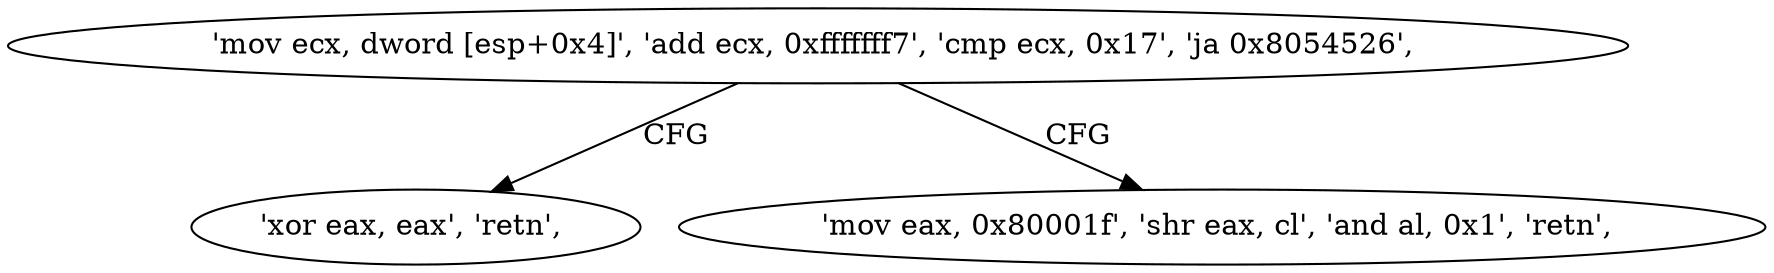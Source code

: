 digraph "func" {
"134563088" [label = "'mov ecx, dword [esp+0x4]', 'add ecx, 0xfffffff7', 'cmp ecx, 0x17', 'ja 0x8054526', " ]
"134563110" [label = "'xor eax, eax', 'retn', " ]
"134563100" [label = "'mov eax, 0x80001f', 'shr eax, cl', 'and al, 0x1', 'retn', " ]
"134563088" -> "134563110" [ label = "CFG" ]
"134563088" -> "134563100" [ label = "CFG" ]
}
